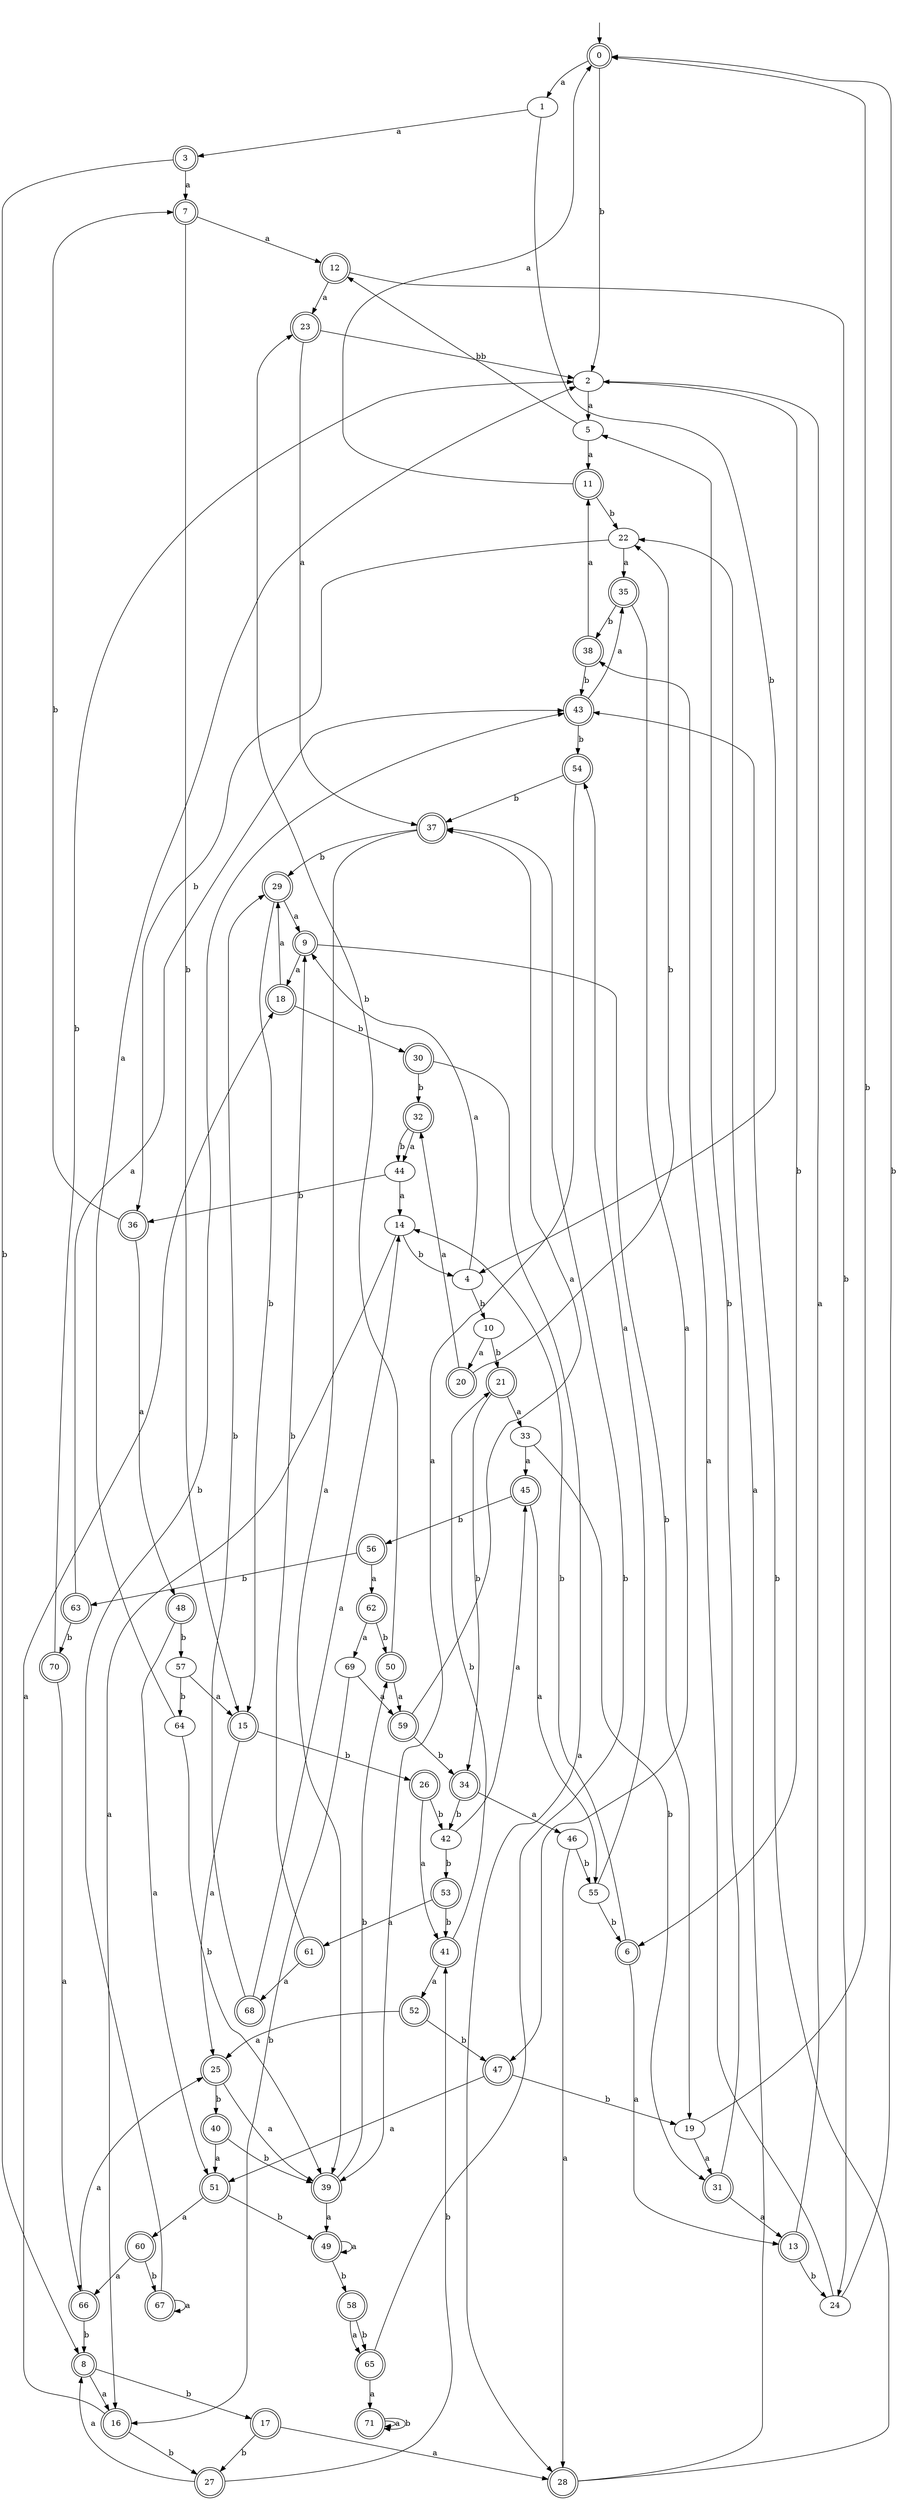digraph RandomDFA {
  __start0 [label="", shape=none];
  __start0 -> 0 [label=""];
  0 [shape=circle] [shape=doublecircle]
  0 -> 1 [label="a"]
  0 -> 2 [label="b"]
  1
  1 -> 3 [label="a"]
  1 -> 4 [label="b"]
  2
  2 -> 5 [label="a"]
  2 -> 6 [label="b"]
  3 [shape=doublecircle]
  3 -> 7 [label="a"]
  3 -> 8 [label="b"]
  4
  4 -> 9 [label="a"]
  4 -> 10 [label="b"]
  5
  5 -> 11 [label="a"]
  5 -> 12 [label="b"]
  6 [shape=doublecircle]
  6 -> 13 [label="a"]
  6 -> 14 [label="b"]
  7 [shape=doublecircle]
  7 -> 12 [label="a"]
  7 -> 15 [label="b"]
  8 [shape=doublecircle]
  8 -> 16 [label="a"]
  8 -> 17 [label="b"]
  9 [shape=doublecircle]
  9 -> 18 [label="a"]
  9 -> 19 [label="b"]
  10
  10 -> 20 [label="a"]
  10 -> 21 [label="b"]
  11 [shape=doublecircle]
  11 -> 0 [label="a"]
  11 -> 22 [label="b"]
  12 [shape=doublecircle]
  12 -> 23 [label="a"]
  12 -> 24 [label="b"]
  13 [shape=doublecircle]
  13 -> 2 [label="a"]
  13 -> 24 [label="b"]
  14
  14 -> 16 [label="a"]
  14 -> 4 [label="b"]
  15 [shape=doublecircle]
  15 -> 25 [label="a"]
  15 -> 26 [label="b"]
  16 [shape=doublecircle]
  16 -> 18 [label="a"]
  16 -> 27 [label="b"]
  17 [shape=doublecircle]
  17 -> 28 [label="a"]
  17 -> 27 [label="b"]
  18 [shape=doublecircle]
  18 -> 29 [label="a"]
  18 -> 30 [label="b"]
  19
  19 -> 31 [label="a"]
  19 -> 0 [label="b"]
  20 [shape=doublecircle]
  20 -> 32 [label="a"]
  20 -> 22 [label="b"]
  21 [shape=doublecircle]
  21 -> 33 [label="a"]
  21 -> 34 [label="b"]
  22
  22 -> 35 [label="a"]
  22 -> 36 [label="b"]
  23 [shape=doublecircle]
  23 -> 37 [label="a"]
  23 -> 2 [label="b"]
  24
  24 -> 38 [label="a"]
  24 -> 0 [label="b"]
  25 [shape=doublecircle]
  25 -> 39 [label="a"]
  25 -> 40 [label="b"]
  26 [shape=doublecircle]
  26 -> 41 [label="a"]
  26 -> 42 [label="b"]
  27 [shape=doublecircle]
  27 -> 8 [label="a"]
  27 -> 41 [label="b"]
  28 [shape=doublecircle]
  28 -> 22 [label="a"]
  28 -> 43 [label="b"]
  29 [shape=doublecircle]
  29 -> 9 [label="a"]
  29 -> 15 [label="b"]
  30 [shape=doublecircle]
  30 -> 28 [label="a"]
  30 -> 32 [label="b"]
  31 [shape=doublecircle]
  31 -> 13 [label="a"]
  31 -> 5 [label="b"]
  32 [shape=doublecircle]
  32 -> 44 [label="a"]
  32 -> 44 [label="b"]
  33
  33 -> 45 [label="a"]
  33 -> 31 [label="b"]
  34 [shape=doublecircle]
  34 -> 46 [label="a"]
  34 -> 42 [label="b"]
  35 [shape=doublecircle]
  35 -> 47 [label="a"]
  35 -> 38 [label="b"]
  36 [shape=doublecircle]
  36 -> 48 [label="a"]
  36 -> 7 [label="b"]
  37 [shape=doublecircle]
  37 -> 39 [label="a"]
  37 -> 29 [label="b"]
  38 [shape=doublecircle]
  38 -> 11 [label="a"]
  38 -> 43 [label="b"]
  39 [shape=doublecircle]
  39 -> 49 [label="a"]
  39 -> 50 [label="b"]
  40 [shape=doublecircle]
  40 -> 51 [label="a"]
  40 -> 39 [label="b"]
  41 [shape=doublecircle]
  41 -> 52 [label="a"]
  41 -> 21 [label="b"]
  42
  42 -> 45 [label="a"]
  42 -> 53 [label="b"]
  43 [shape=doublecircle]
  43 -> 35 [label="a"]
  43 -> 54 [label="b"]
  44
  44 -> 14 [label="a"]
  44 -> 36 [label="b"]
  45 [shape=doublecircle]
  45 -> 55 [label="a"]
  45 -> 56 [label="b"]
  46
  46 -> 28 [label="a"]
  46 -> 55 [label="b"]
  47 [shape=doublecircle]
  47 -> 51 [label="a"]
  47 -> 19 [label="b"]
  48 [shape=doublecircle]
  48 -> 51 [label="a"]
  48 -> 57 [label="b"]
  49 [shape=doublecircle]
  49 -> 49 [label="a"]
  49 -> 58 [label="b"]
  50 [shape=doublecircle]
  50 -> 59 [label="a"]
  50 -> 23 [label="b"]
  51 [shape=doublecircle]
  51 -> 60 [label="a"]
  51 -> 49 [label="b"]
  52 [shape=doublecircle]
  52 -> 25 [label="a"]
  52 -> 47 [label="b"]
  53 [shape=doublecircle]
  53 -> 61 [label="a"]
  53 -> 41 [label="b"]
  54 [shape=doublecircle]
  54 -> 39 [label="a"]
  54 -> 37 [label="b"]
  55
  55 -> 54 [label="a"]
  55 -> 6 [label="b"]
  56 [shape=doublecircle]
  56 -> 62 [label="a"]
  56 -> 63 [label="b"]
  57
  57 -> 15 [label="a"]
  57 -> 64 [label="b"]
  58 [shape=doublecircle]
  58 -> 65 [label="a"]
  58 -> 65 [label="b"]
  59 [shape=doublecircle]
  59 -> 37 [label="a"]
  59 -> 34 [label="b"]
  60 [shape=doublecircle]
  60 -> 66 [label="a"]
  60 -> 67 [label="b"]
  61 [shape=doublecircle]
  61 -> 68 [label="a"]
  61 -> 9 [label="b"]
  62 [shape=doublecircle]
  62 -> 69 [label="a"]
  62 -> 50 [label="b"]
  63 [shape=doublecircle]
  63 -> 43 [label="a"]
  63 -> 70 [label="b"]
  64
  64 -> 2 [label="a"]
  64 -> 39 [label="b"]
  65 [shape=doublecircle]
  65 -> 71 [label="a"]
  65 -> 37 [label="b"]
  66 [shape=doublecircle]
  66 -> 25 [label="a"]
  66 -> 8 [label="b"]
  67 [shape=doublecircle]
  67 -> 67 [label="a"]
  67 -> 43 [label="b"]
  68 [shape=doublecircle]
  68 -> 14 [label="a"]
  68 -> 29 [label="b"]
  69
  69 -> 59 [label="a"]
  69 -> 16 [label="b"]
  70 [shape=doublecircle]
  70 -> 66 [label="a"]
  70 -> 2 [label="b"]
  71 [shape=doublecircle]
  71 -> 71 [label="a"]
  71 -> 71 [label="b"]
}
